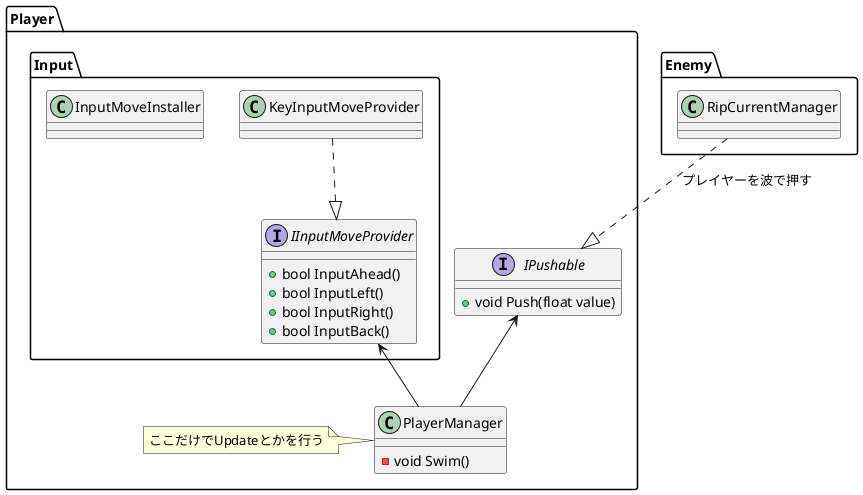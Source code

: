 ﻿@startuml
'https://plantuml.com/class-diagram

namespace Player{
class PlayerManager{
-void Swim()
}
note left of PlayerManager : ここだけでUpdateとかを行う

namespace Input{
class KeyInputMoveProvider{
}
interface IInputMoveProvider{
+bool InputAhead()
+bool InputLeft()
+bool InputRight()
+bool InputBack()
}
class InputMoveInstaller{
}
}
interface IPushable{
+void Push(float value)
}
}

namespace Enemy{
class RipCurrentManager{
}
}

Player.Input.KeyInputMoveProvider..|>Player.Input.IInputMoveProvider
Enemy.RipCurrentManager..|>Player.IPushable : プレイヤーを波で押す
Player.PlayerManager-u->Player.IPushable
Player.PlayerManager-u->Player.Input.IInputMoveProvider

@enduml